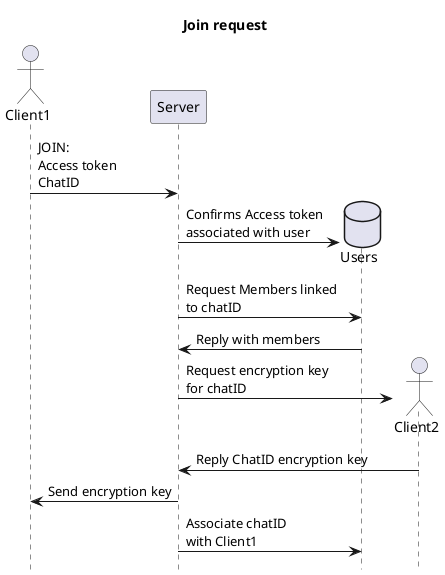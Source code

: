 @startuml
hide footbox
title Join request

actor Client1
participant Server

Client1 -> Server : JOIN:\nAccess token\nChatID
create database Users
Server -> Users: Confirms Access token\nassociated with user
Server -> Users: Request Members linked\nto chatID
Users -> Server: Reply with members
create actor Client2
Server -> Client2: Request encryption key\nfor chatID
Client2 -> Server: Reply ChatID encryption key
Server -> Client1: Send encryption key
Server -> Users: Associate chatID\nwith Client1
@enduml

